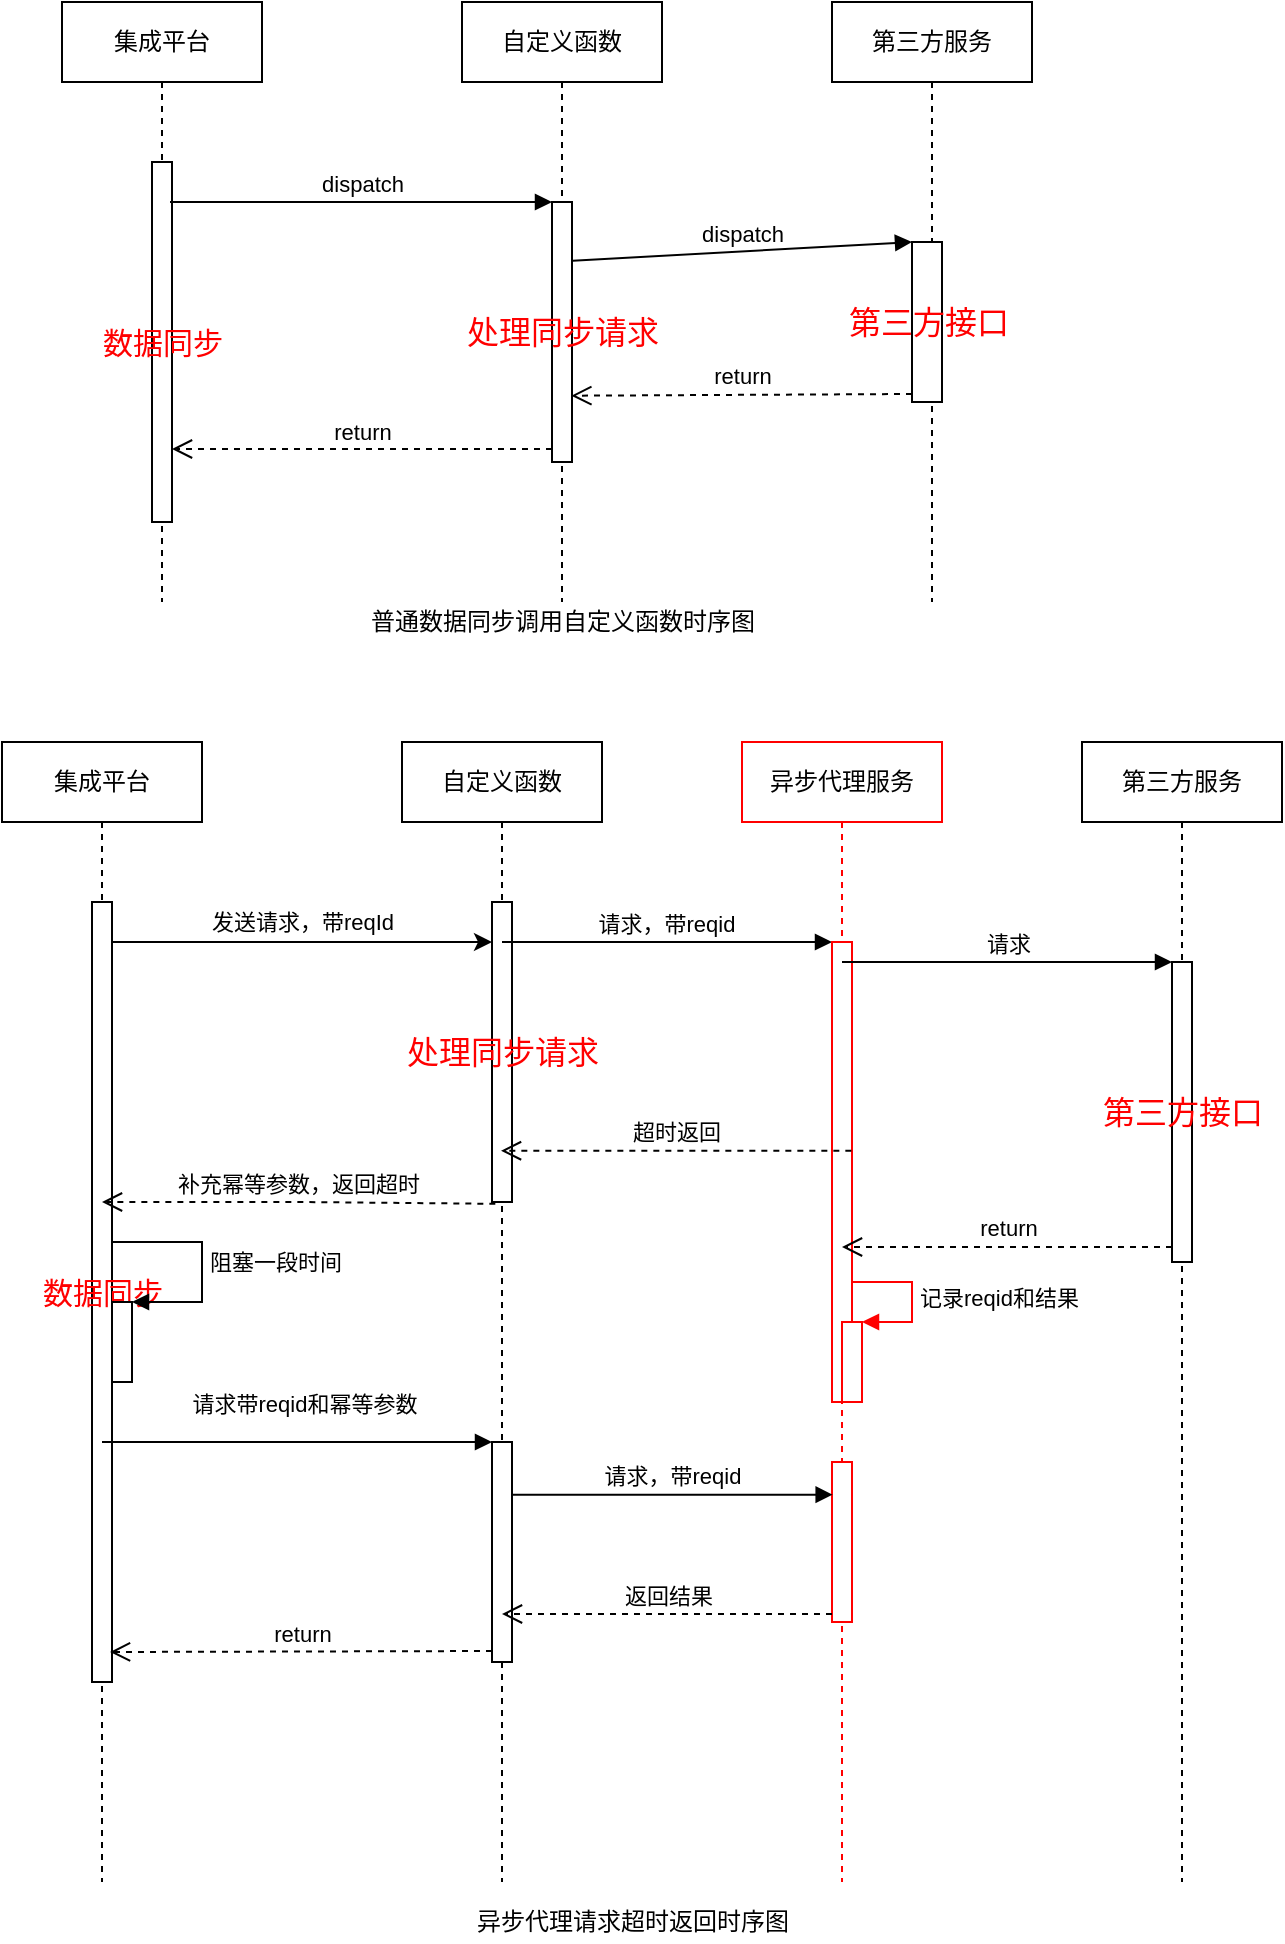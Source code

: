 <mxfile version="14.6.12" type="github">
  <diagram id="kgpKYQtTHZ0yAKxKKP6v" name="Page-1">
    <mxGraphModel dx="996" dy="616" grid="1" gridSize="10" guides="1" tooltips="1" connect="1" arrows="1" fold="1" page="1" pageScale="1" pageWidth="850" pageHeight="1100" math="0" shadow="0">
      <root>
        <mxCell id="0" />
        <mxCell id="1" parent="0" />
        <mxCell id="VScjr7sdxNT2rHwOYcjT-4" value="集成平台" style="shape=umlLifeline;perimeter=lifelinePerimeter;whiteSpace=wrap;html=1;container=1;collapsible=0;recursiveResize=0;outlineConnect=0;" vertex="1" parent="1">
          <mxGeometry x="110" y="60" width="100" height="300" as="geometry" />
        </mxCell>
        <mxCell id="VScjr7sdxNT2rHwOYcjT-16" value="&lt;font style=&quot;font-size: 15px&quot; color=&quot;#ff0000&quot;&gt;数据同步&lt;/font&gt;" style="html=1;points=[];perimeter=orthogonalPerimeter;align=center;" vertex="1" parent="VScjr7sdxNT2rHwOYcjT-4">
          <mxGeometry x="45" y="80" width="10" height="180" as="geometry" />
        </mxCell>
        <mxCell id="VScjr7sdxNT2rHwOYcjT-5" value="自定义函数" style="shape=umlLifeline;perimeter=lifelinePerimeter;whiteSpace=wrap;html=1;container=1;collapsible=0;recursiveResize=0;outlineConnect=0;" vertex="1" parent="1">
          <mxGeometry x="310" y="60" width="100" height="300" as="geometry" />
        </mxCell>
        <mxCell id="VScjr7sdxNT2rHwOYcjT-46" value="&lt;font color=&quot;#ff0000&quot; style=&quot;font-size: 16px&quot;&gt;处理同步请求&lt;/font&gt;" style="html=1;points=[];perimeter=orthogonalPerimeter;" vertex="1" parent="VScjr7sdxNT2rHwOYcjT-5">
          <mxGeometry x="45" y="100" width="10" height="130" as="geometry" />
        </mxCell>
        <mxCell id="VScjr7sdxNT2rHwOYcjT-10" value="第三方服务" style="shape=umlLifeline;perimeter=lifelinePerimeter;whiteSpace=wrap;html=1;container=1;collapsible=0;recursiveResize=0;outlineConnect=0;" vertex="1" parent="1">
          <mxGeometry x="495" y="60" width="100" height="300" as="geometry" />
        </mxCell>
        <mxCell id="VScjr7sdxNT2rHwOYcjT-51" value="&lt;font color=&quot;#ff0000&quot; style=&quot;font-size: 16px&quot;&gt;第三方接口&lt;/font&gt;" style="html=1;points=[];perimeter=orthogonalPerimeter;strokeColor=#000000;" vertex="1" parent="VScjr7sdxNT2rHwOYcjT-10">
          <mxGeometry x="40" y="120" width="15" height="80" as="geometry" />
        </mxCell>
        <mxCell id="VScjr7sdxNT2rHwOYcjT-27" value="集成平台" style="shape=umlLifeline;perimeter=lifelinePerimeter;whiteSpace=wrap;html=1;container=1;collapsible=0;recursiveResize=0;outlineConnect=0;" vertex="1" parent="1">
          <mxGeometry x="80" y="430" width="100" height="570" as="geometry" />
        </mxCell>
        <mxCell id="VScjr7sdxNT2rHwOYcjT-28" value="&lt;font style=&quot;font-size: 15px&quot; color=&quot;#ff0000&quot;&gt;数据同步&lt;/font&gt;" style="html=1;points=[];perimeter=orthogonalPerimeter;align=center;" vertex="1" parent="VScjr7sdxNT2rHwOYcjT-27">
          <mxGeometry x="45" y="80" width="10" height="390" as="geometry" />
        </mxCell>
        <mxCell id="VScjr7sdxNT2rHwOYcjT-62" value="" style="html=1;points=[];perimeter=orthogonalPerimeter;strokeColor=#000000;" vertex="1" parent="VScjr7sdxNT2rHwOYcjT-27">
          <mxGeometry x="55" y="280" width="10" height="40" as="geometry" />
        </mxCell>
        <mxCell id="VScjr7sdxNT2rHwOYcjT-63" value="阻塞一段时间" style="edgeStyle=orthogonalEdgeStyle;html=1;align=left;spacingLeft=2;endArrow=block;rounded=0;entryX=1;entryY=0;strokeColor=#000000;" edge="1" target="VScjr7sdxNT2rHwOYcjT-62" parent="VScjr7sdxNT2rHwOYcjT-27" source="VScjr7sdxNT2rHwOYcjT-28">
          <mxGeometry relative="1" as="geometry">
            <mxPoint x="70" y="260" as="sourcePoint" />
            <Array as="points">
              <mxPoint x="100" y="250" />
              <mxPoint x="100" y="280" />
            </Array>
          </mxGeometry>
        </mxCell>
        <mxCell id="VScjr7sdxNT2rHwOYcjT-29" value="自定义函数" style="shape=umlLifeline;perimeter=lifelinePerimeter;whiteSpace=wrap;html=1;container=1;collapsible=0;recursiveResize=0;outlineConnect=0;" vertex="1" parent="1">
          <mxGeometry x="280" y="430" width="100" height="570" as="geometry" />
        </mxCell>
        <mxCell id="VScjr7sdxNT2rHwOYcjT-30" value="&lt;font color=&quot;#ff0000&quot; style=&quot;font-size: 16px&quot;&gt;处理同步请求&lt;/font&gt;" style="html=1;points=[];perimeter=orthogonalPerimeter;align=center;" vertex="1" parent="VScjr7sdxNT2rHwOYcjT-29">
          <mxGeometry x="45" y="80" width="10" height="150" as="geometry" />
        </mxCell>
        <mxCell id="VScjr7sdxNT2rHwOYcjT-64" value="" style="html=1;points=[];perimeter=orthogonalPerimeter;strokeColor=#000000;" vertex="1" parent="VScjr7sdxNT2rHwOYcjT-29">
          <mxGeometry x="45" y="350" width="10" height="110" as="geometry" />
        </mxCell>
        <mxCell id="VScjr7sdxNT2rHwOYcjT-31" value="第三方服务" style="shape=umlLifeline;perimeter=lifelinePerimeter;whiteSpace=wrap;html=1;container=1;collapsible=0;recursiveResize=0;outlineConnect=0;" vertex="1" parent="1">
          <mxGeometry x="620" y="430" width="100" height="570" as="geometry" />
        </mxCell>
        <mxCell id="VScjr7sdxNT2rHwOYcjT-54" value="&lt;font style=&quot;font-size: 16px&quot; color=&quot;#ff0000&quot;&gt;第三方接口&lt;/font&gt;" style="html=1;points=[];perimeter=orthogonalPerimeter;strokeColor=#000000;" vertex="1" parent="VScjr7sdxNT2rHwOYcjT-31">
          <mxGeometry x="45" y="110" width="10" height="150" as="geometry" />
        </mxCell>
        <mxCell id="VScjr7sdxNT2rHwOYcjT-32" value="" style="edgeStyle=orthogonalEdgeStyle;rounded=0;orthogonalLoop=1;jettySize=auto;html=1;" edge="1" parent="1" source="VScjr7sdxNT2rHwOYcjT-28" target="VScjr7sdxNT2rHwOYcjT-30">
          <mxGeometry relative="1" as="geometry">
            <Array as="points">
              <mxPoint x="230" y="530" />
              <mxPoint x="230" y="530" />
            </Array>
          </mxGeometry>
        </mxCell>
        <mxCell id="VScjr7sdxNT2rHwOYcjT-58" value="发送请求，带reqId" style="edgeLabel;html=1;align=center;verticalAlign=middle;resizable=0;points=[];" vertex="1" connectable="0" parent="VScjr7sdxNT2rHwOYcjT-32">
          <mxGeometry x="-0.126" y="-2" relative="1" as="geometry">
            <mxPoint x="12" y="-12" as="offset" />
          </mxGeometry>
        </mxCell>
        <mxCell id="VScjr7sdxNT2rHwOYcjT-36" value="补充幂等参数，返回超时" style="html=1;verticalAlign=bottom;endArrow=open;dashed=1;endSize=8;exitX=0.167;exitY=1.006;exitDx=0;exitDy=0;exitPerimeter=0;" edge="1" parent="1" source="VScjr7sdxNT2rHwOYcjT-30" target="VScjr7sdxNT2rHwOYcjT-27">
          <mxGeometry relative="1" as="geometry">
            <mxPoint x="308.5" y="650" as="sourcePoint" />
            <mxPoint x="150" y="650" as="targetPoint" />
            <Array as="points">
              <mxPoint x="230" y="660" />
            </Array>
          </mxGeometry>
        </mxCell>
        <mxCell id="VScjr7sdxNT2rHwOYcjT-40" value="请求，带reqid" style="html=1;verticalAlign=bottom;endArrow=block;entryX=0;entryY=0;" edge="1" target="VScjr7sdxNT2rHwOYcjT-39" parent="1" source="VScjr7sdxNT2rHwOYcjT-29">
          <mxGeometry x="-0.027" relative="1" as="geometry">
            <mxPoint x="400" y="540" as="sourcePoint" />
            <mxPoint x="1" as="offset" />
          </mxGeometry>
        </mxCell>
        <mxCell id="VScjr7sdxNT2rHwOYcjT-42" value="异步代理服务" style="shape=umlLifeline;perimeter=lifelinePerimeter;whiteSpace=wrap;html=1;container=1;collapsible=0;recursiveResize=0;outlineConnect=0;strokeColor=#FF0000;" vertex="1" parent="1">
          <mxGeometry x="450" y="430" width="100" height="570" as="geometry" />
        </mxCell>
        <mxCell id="VScjr7sdxNT2rHwOYcjT-39" value="" style="html=1;points=[];perimeter=orthogonalPerimeter;strokeColor=#FF0000;" vertex="1" parent="VScjr7sdxNT2rHwOYcjT-42">
          <mxGeometry x="45" y="100" width="10" height="230" as="geometry" />
        </mxCell>
        <mxCell id="VScjr7sdxNT2rHwOYcjT-67" value="" style="html=1;points=[];perimeter=orthogonalPerimeter;strokeColor=#FF0000;" vertex="1" parent="VScjr7sdxNT2rHwOYcjT-42">
          <mxGeometry x="50" y="290" width="10" height="40" as="geometry" />
        </mxCell>
        <mxCell id="VScjr7sdxNT2rHwOYcjT-68" value="记录reqid和结果" style="edgeStyle=orthogonalEdgeStyle;html=1;align=left;spacingLeft=2;endArrow=block;rounded=0;entryX=1;entryY=0;strokeColor=#FF0000;" edge="1" target="VScjr7sdxNT2rHwOYcjT-67" parent="VScjr7sdxNT2rHwOYcjT-42">
          <mxGeometry relative="1" as="geometry">
            <mxPoint x="55" y="270" as="sourcePoint" />
            <Array as="points">
              <mxPoint x="85" y="270" />
            </Array>
          </mxGeometry>
        </mxCell>
        <mxCell id="VScjr7sdxNT2rHwOYcjT-72" value="" style="html=1;points=[];perimeter=orthogonalPerimeter;strokeColor=#FF0000;" vertex="1" parent="VScjr7sdxNT2rHwOYcjT-42">
          <mxGeometry x="45" y="360" width="10" height="80" as="geometry" />
        </mxCell>
        <mxCell id="VScjr7sdxNT2rHwOYcjT-47" value="dispatch" style="html=1;verticalAlign=bottom;endArrow=block;entryX=0;entryY=0;" edge="1" target="VScjr7sdxNT2rHwOYcjT-46" parent="1">
          <mxGeometry relative="1" as="geometry">
            <mxPoint x="164" y="160" as="sourcePoint" />
          </mxGeometry>
        </mxCell>
        <mxCell id="VScjr7sdxNT2rHwOYcjT-48" value="return" style="html=1;verticalAlign=bottom;endArrow=open;dashed=1;endSize=8;exitX=0;exitY=0.95;" edge="1" source="VScjr7sdxNT2rHwOYcjT-46" parent="1" target="VScjr7sdxNT2rHwOYcjT-16">
          <mxGeometry relative="1" as="geometry">
            <mxPoint x="280" y="256" as="targetPoint" />
          </mxGeometry>
        </mxCell>
        <mxCell id="VScjr7sdxNT2rHwOYcjT-52" value="dispatch" style="html=1;verticalAlign=bottom;endArrow=block;entryX=0;entryY=0;strokeColor=#000000;exitX=1.033;exitY=0.226;exitDx=0;exitDy=0;exitPerimeter=0;" edge="1" target="VScjr7sdxNT2rHwOYcjT-51" parent="1" source="VScjr7sdxNT2rHwOYcjT-46">
          <mxGeometry relative="1" as="geometry">
            <mxPoint x="410" y="180" as="sourcePoint" />
          </mxGeometry>
        </mxCell>
        <mxCell id="VScjr7sdxNT2rHwOYcjT-53" value="return" style="html=1;verticalAlign=bottom;endArrow=open;dashed=1;endSize=8;exitX=0;exitY=0.95;strokeColor=#000000;entryX=0.967;entryY=0.745;entryDx=0;entryDy=0;entryPerimeter=0;" edge="1" source="VScjr7sdxNT2rHwOYcjT-51" parent="1" target="VScjr7sdxNT2rHwOYcjT-46">
          <mxGeometry relative="1" as="geometry">
            <mxPoint x="470" y="256" as="targetPoint" />
          </mxGeometry>
        </mxCell>
        <mxCell id="VScjr7sdxNT2rHwOYcjT-55" value="请求" style="html=1;verticalAlign=bottom;endArrow=block;entryX=0;entryY=0;strokeColor=#000000;" edge="1" target="VScjr7sdxNT2rHwOYcjT-54" parent="1" source="VScjr7sdxNT2rHwOYcjT-42">
          <mxGeometry relative="1" as="geometry">
            <mxPoint x="510" y="540" as="sourcePoint" />
            <Array as="points">
              <mxPoint x="590" y="540" />
            </Array>
          </mxGeometry>
        </mxCell>
        <mxCell id="VScjr7sdxNT2rHwOYcjT-56" value="return" style="html=1;verticalAlign=bottom;endArrow=open;dashed=1;endSize=8;exitX=0;exitY=0.95;strokeColor=#000000;" edge="1" source="VScjr7sdxNT2rHwOYcjT-54" parent="1" target="VScjr7sdxNT2rHwOYcjT-42">
          <mxGeometry relative="1" as="geometry">
            <mxPoint x="500" y="635" as="targetPoint" />
          </mxGeometry>
        </mxCell>
        <mxCell id="VScjr7sdxNT2rHwOYcjT-57" value="超时返回" style="html=1;verticalAlign=bottom;endArrow=open;dashed=1;endSize=8;strokeColor=#000000;exitX=0.967;exitY=0.614;exitDx=0;exitDy=0;exitPerimeter=0;" edge="1" parent="1">
          <mxGeometry relative="1" as="geometry">
            <mxPoint x="504.67" y="634.38" as="sourcePoint" />
            <mxPoint x="329.5" y="634.38" as="targetPoint" />
          </mxGeometry>
        </mxCell>
        <mxCell id="VScjr7sdxNT2rHwOYcjT-65" value="请求带reqid和幂等参数" style="html=1;verticalAlign=bottom;endArrow=block;entryX=0;entryY=0;strokeColor=#000000;" edge="1" target="VScjr7sdxNT2rHwOYcjT-64" parent="1" source="VScjr7sdxNT2rHwOYcjT-27">
          <mxGeometry x="0.028" y="10" relative="1" as="geometry">
            <mxPoint x="214.5" y="770" as="sourcePoint" />
            <Array as="points">
              <mxPoint x="230" y="780" />
            </Array>
            <mxPoint x="1" as="offset" />
          </mxGeometry>
        </mxCell>
        <mxCell id="VScjr7sdxNT2rHwOYcjT-66" value="return" style="html=1;verticalAlign=bottom;endArrow=open;dashed=1;endSize=8;exitX=0;exitY=0.95;strokeColor=#000000;" edge="1" source="VScjr7sdxNT2rHwOYcjT-64" parent="1">
          <mxGeometry relative="1" as="geometry">
            <mxPoint x="134" y="885" as="targetPoint" />
          </mxGeometry>
        </mxCell>
        <mxCell id="VScjr7sdxNT2rHwOYcjT-75" value="请求，带reqid" style="html=1;verticalAlign=bottom;endArrow=block;strokeColor=#000000;entryX=0.033;entryY=0.204;entryDx=0;entryDy=0;entryPerimeter=0;" edge="1" parent="1" source="VScjr7sdxNT2rHwOYcjT-64" target="VScjr7sdxNT2rHwOYcjT-72">
          <mxGeometry width="80" relative="1" as="geometry">
            <mxPoint x="360" y="810" as="sourcePoint" />
            <mxPoint x="440" y="810" as="targetPoint" />
          </mxGeometry>
        </mxCell>
        <mxCell id="VScjr7sdxNT2rHwOYcjT-74" value="返回结果" style="html=1;verticalAlign=bottom;endArrow=open;dashed=1;endSize=8;exitX=0;exitY=0.95;strokeColor=#000000;" edge="1" source="VScjr7sdxNT2rHwOYcjT-72" parent="1" target="VScjr7sdxNT2rHwOYcjT-29">
          <mxGeometry relative="1" as="geometry">
            <mxPoint x="425" y="846" as="targetPoint" />
          </mxGeometry>
        </mxCell>
        <mxCell id="VScjr7sdxNT2rHwOYcjT-76" value="异步代理请求超时返回时序图" style="text;html=1;align=center;verticalAlign=middle;resizable=0;points=[];autosize=1;strokeColor=none;" vertex="1" parent="1">
          <mxGeometry x="310" y="1010" width="170" height="20" as="geometry" />
        </mxCell>
        <mxCell id="VScjr7sdxNT2rHwOYcjT-77" value="普通数据同步调用自定义函数时序图" style="text;html=1;align=center;verticalAlign=middle;resizable=0;points=[];autosize=1;strokeColor=none;" vertex="1" parent="1">
          <mxGeometry x="255" y="360" width="210" height="20" as="geometry" />
        </mxCell>
      </root>
    </mxGraphModel>
  </diagram>
</mxfile>

